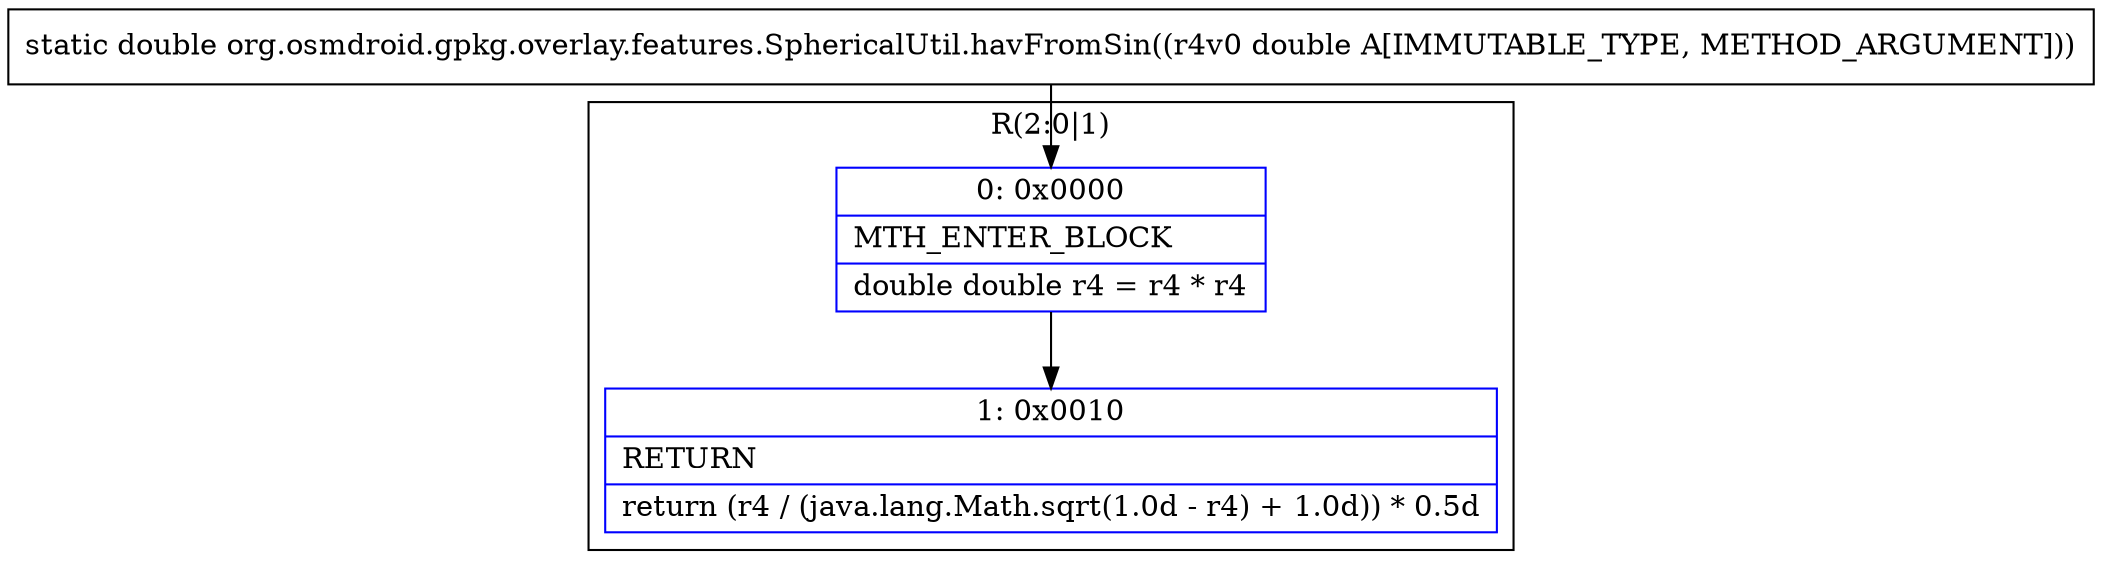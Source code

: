 digraph "CFG fororg.osmdroid.gpkg.overlay.features.SphericalUtil.havFromSin(D)D" {
subgraph cluster_Region_1154875722 {
label = "R(2:0|1)";
node [shape=record,color=blue];
Node_0 [shape=record,label="{0\:\ 0x0000|MTH_ENTER_BLOCK\l|double double r4 = r4 * r4\l}"];
Node_1 [shape=record,label="{1\:\ 0x0010|RETURN\l|return (r4 \/ (java.lang.Math.sqrt(1.0d \- r4) + 1.0d)) * 0.5d\l}"];
}
MethodNode[shape=record,label="{static double org.osmdroid.gpkg.overlay.features.SphericalUtil.havFromSin((r4v0 double A[IMMUTABLE_TYPE, METHOD_ARGUMENT])) }"];
MethodNode -> Node_0;
Node_0 -> Node_1;
}

